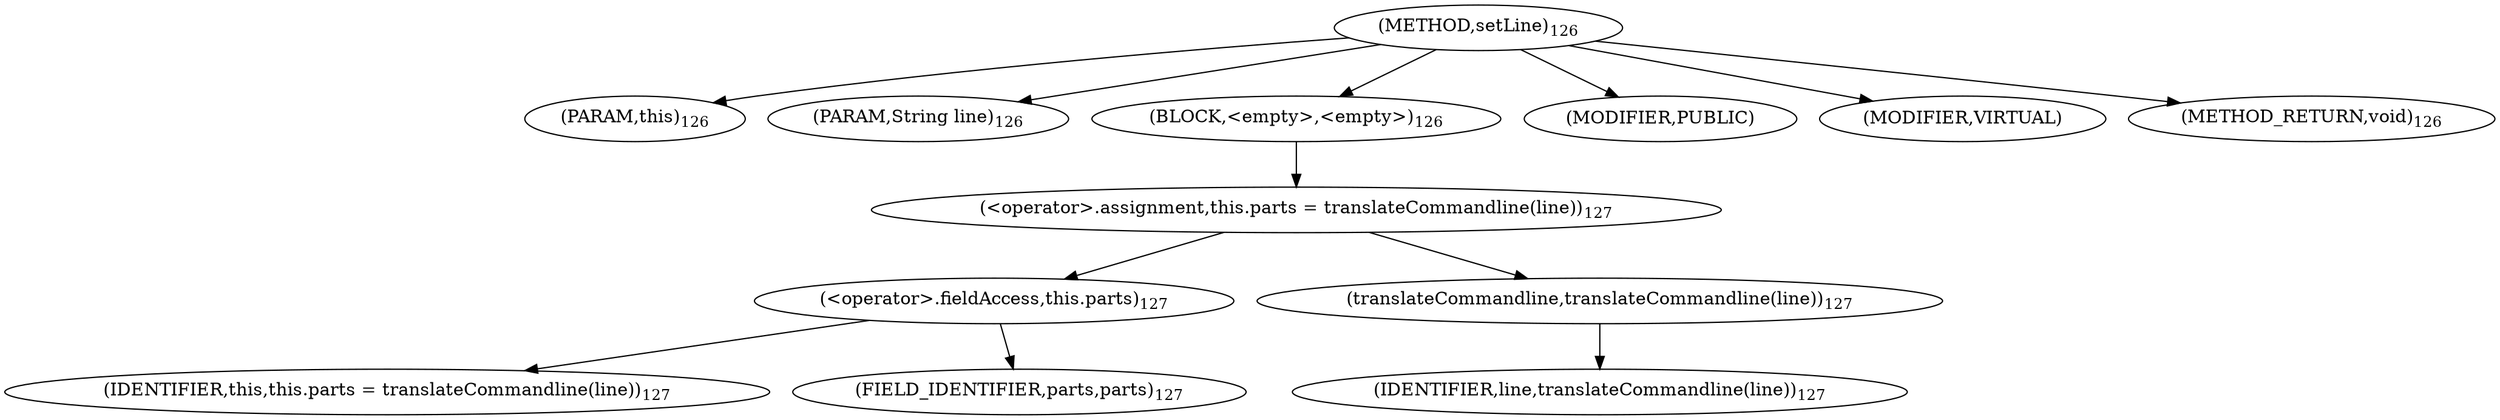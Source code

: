 digraph "setLine" {  
"189" [label = <(METHOD,setLine)<SUB>126</SUB>> ]
"190" [label = <(PARAM,this)<SUB>126</SUB>> ]
"191" [label = <(PARAM,String line)<SUB>126</SUB>> ]
"192" [label = <(BLOCK,&lt;empty&gt;,&lt;empty&gt;)<SUB>126</SUB>> ]
"193" [label = <(&lt;operator&gt;.assignment,this.parts = translateCommandline(line))<SUB>127</SUB>> ]
"194" [label = <(&lt;operator&gt;.fieldAccess,this.parts)<SUB>127</SUB>> ]
"195" [label = <(IDENTIFIER,this,this.parts = translateCommandline(line))<SUB>127</SUB>> ]
"196" [label = <(FIELD_IDENTIFIER,parts,parts)<SUB>127</SUB>> ]
"197" [label = <(translateCommandline,translateCommandline(line))<SUB>127</SUB>> ]
"198" [label = <(IDENTIFIER,line,translateCommandline(line))<SUB>127</SUB>> ]
"199" [label = <(MODIFIER,PUBLIC)> ]
"200" [label = <(MODIFIER,VIRTUAL)> ]
"201" [label = <(METHOD_RETURN,void)<SUB>126</SUB>> ]
  "189" -> "190" 
  "189" -> "191" 
  "189" -> "192" 
  "189" -> "199" 
  "189" -> "200" 
  "189" -> "201" 
  "192" -> "193" 
  "193" -> "194" 
  "193" -> "197" 
  "194" -> "195" 
  "194" -> "196" 
  "197" -> "198" 
}

